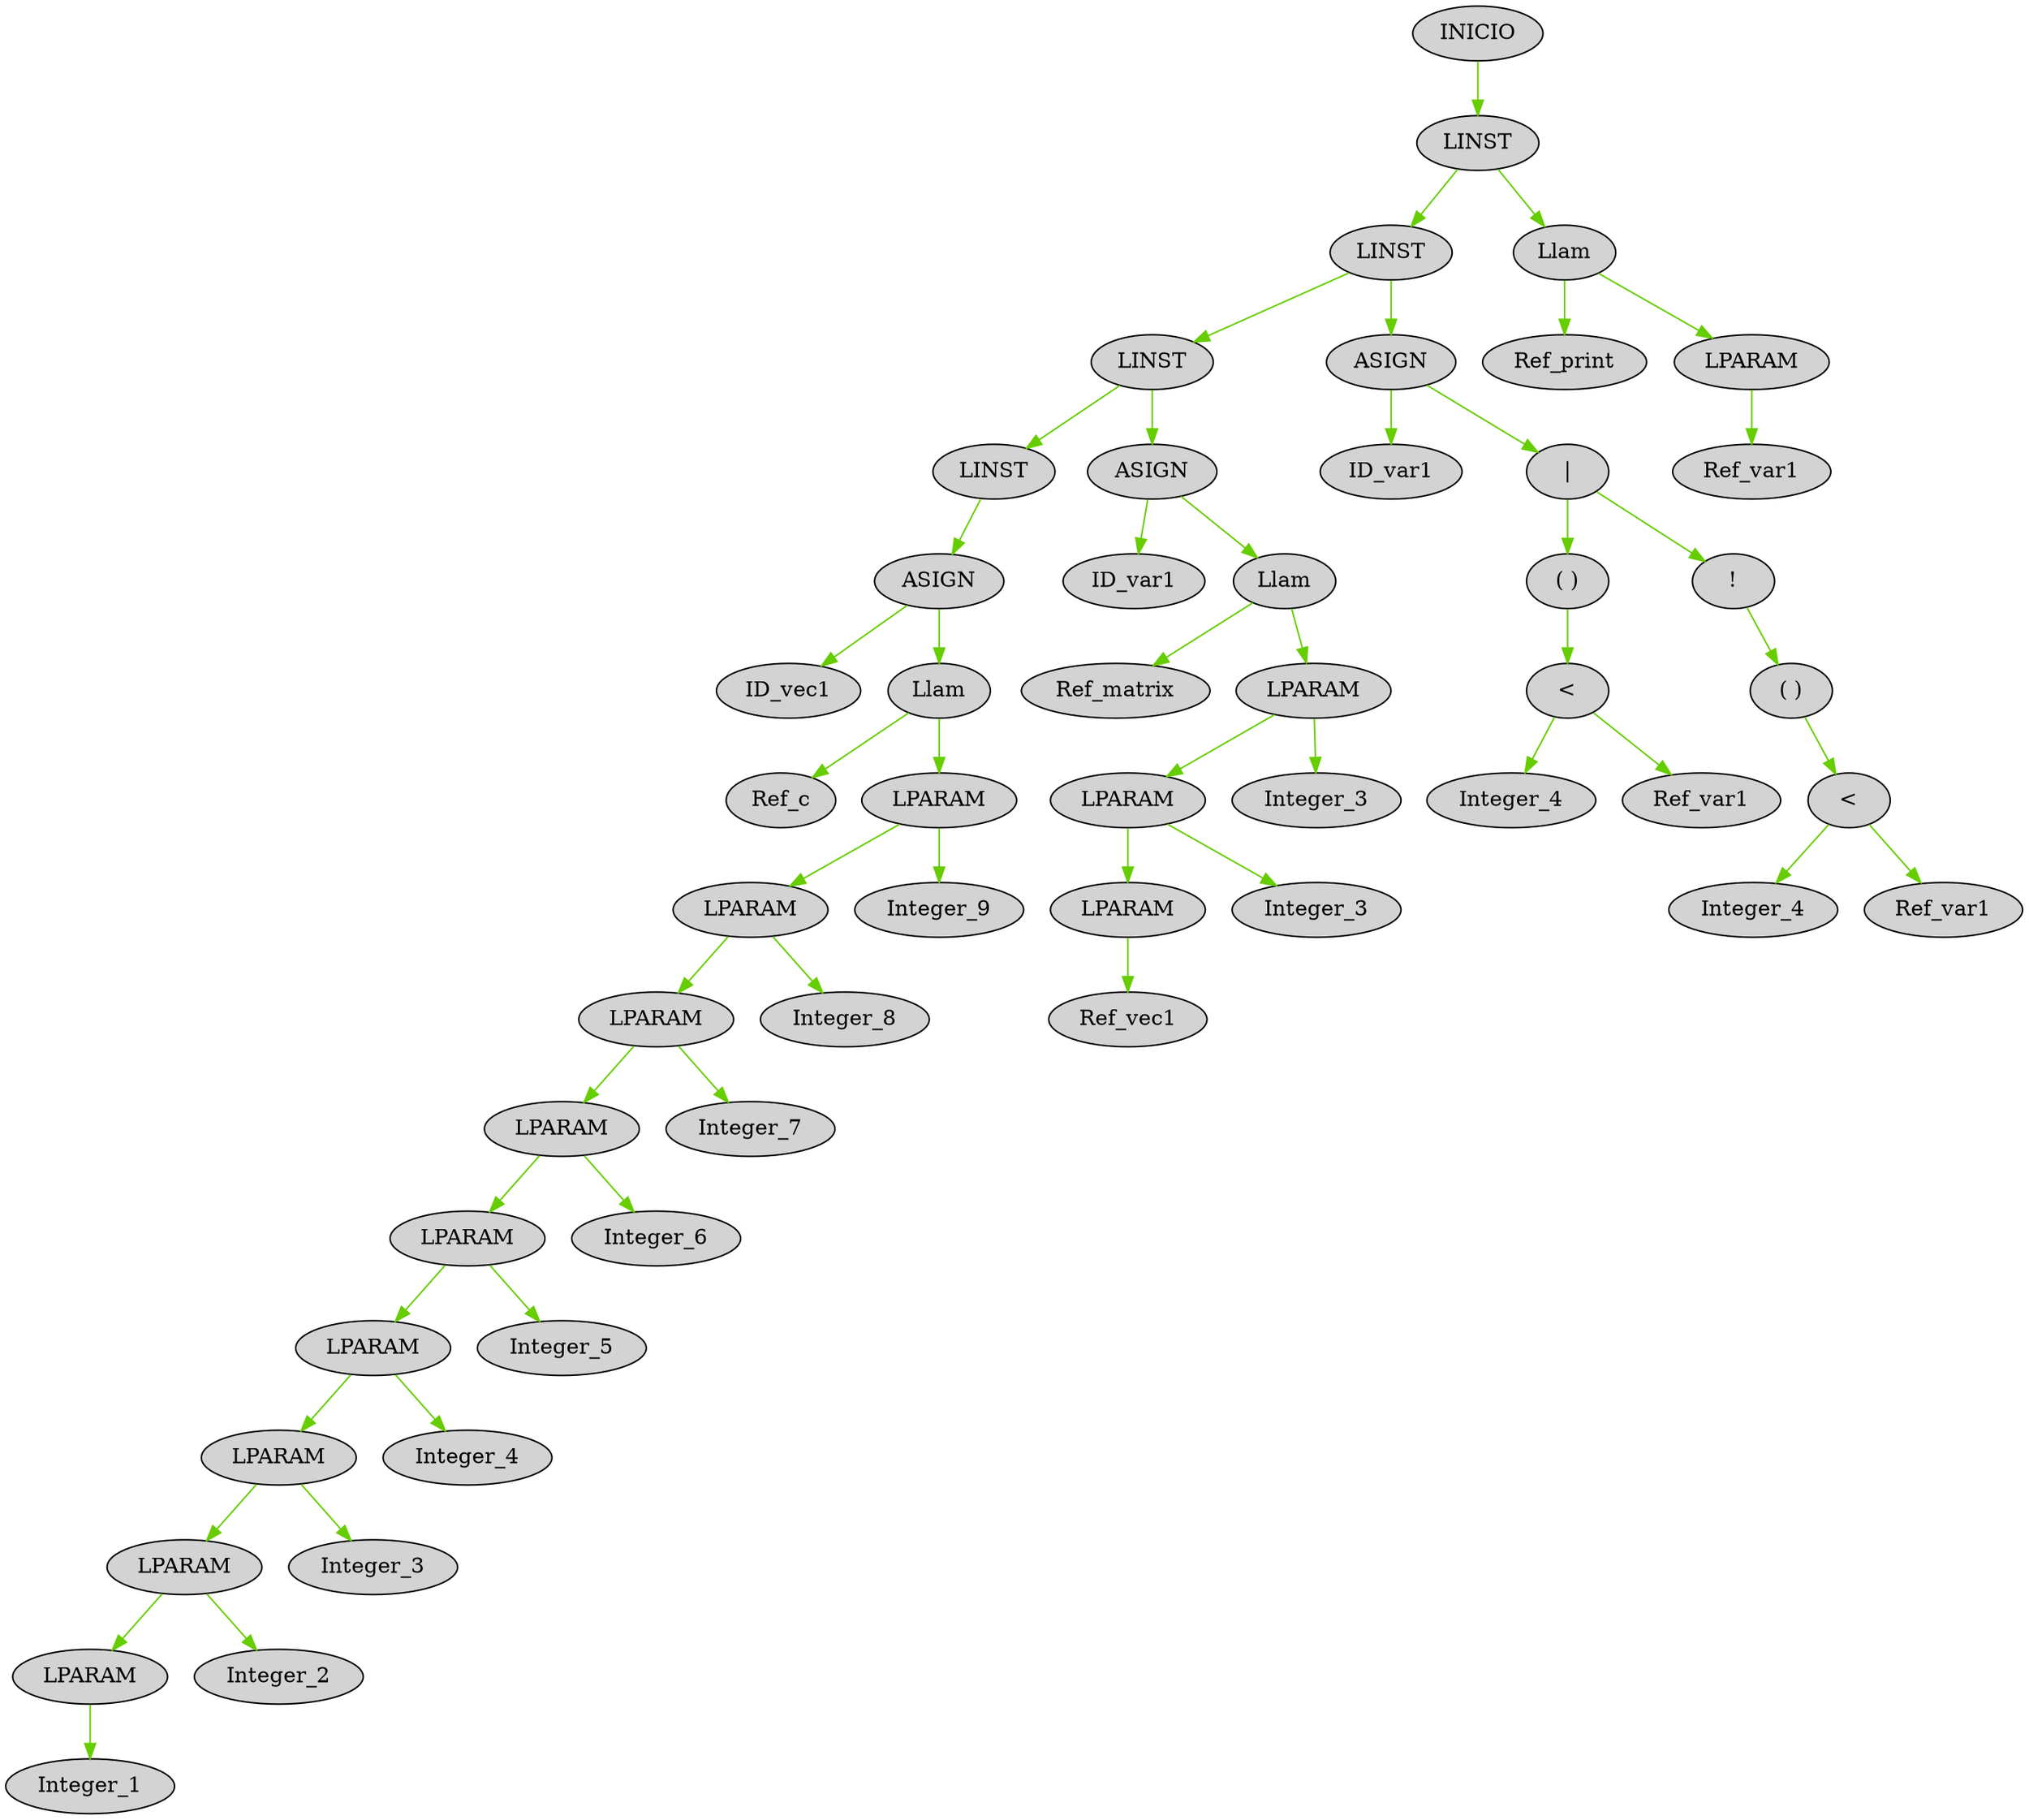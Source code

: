 digraph G { node[shape=oval, style=filled, collor=coral]; edge[color=chartreuse3]; rankdir=UD 

"156" [label="INICIO"]
"155" [label="LINST"]
"156" -> "155"
"155" [label="LINST"]
"150" [label="LINST"]
"155" -> "150"
"150" [label="LINST"]
"137" [label="LINST"]
"150" -> "137"
"137" [label="LINST"]
"126" [label="LINST"]
"137" -> "126"
"126" [label="LINST"]
"125" [label="ASIGN"]
"126" -> "125"
"125" [label="ASIGN"]
"124" [label="ID_vec1"]
"125" -> "124"
"125" [label="ASIGN"]
"123" [label="Llam"]
"125" -> "123"
"123" [label="Llam"]
"122" [label="Ref_c"]
"123" -> "122"
"123" [label="Llam"]
"121" [label="LPARAM"]
"123" -> "121"
"121" [label="LPARAM"]
"119" [label="LPARAM"]
"121" -> "119"
"119" [label="LPARAM"]
"117" [label="LPARAM"]
"119" -> "117"
"117" [label="LPARAM"]
"115" [label="LPARAM"]
"117" -> "115"
"115" [label="LPARAM"]
"113" [label="LPARAM"]
"115" -> "113"
"113" [label="LPARAM"]
"111" [label="LPARAM"]
"113" -> "111"
"111" [label="LPARAM"]
"109" [label="LPARAM"]
"111" -> "109"
"109" [label="LPARAM"]
"107" [label="LPARAM"]
"109" -> "107"
"107" [label="LPARAM"]
"105" [label="LPARAM"]
"107" -> "105"
"105" [label="LPARAM"]
"104" [label="Integer_1"]
"105" -> "104"
"107" [label="LPARAM"]
"106" [label="Integer_2"]
"107" -> "106"
"109" [label="LPARAM"]
"108" [label="Integer_3"]
"109" -> "108"
"111" [label="LPARAM"]
"110" [label="Integer_4"]
"111" -> "110"
"113" [label="LPARAM"]
"112" [label="Integer_5"]
"113" -> "112"
"115" [label="LPARAM"]
"114" [label="Integer_6"]
"115" -> "114"
"117" [label="LPARAM"]
"116" [label="Integer_7"]
"117" -> "116"
"119" [label="LPARAM"]
"118" [label="Integer_8"]
"119" -> "118"
"121" [label="LPARAM"]
"120" [label="Integer_9"]
"121" -> "120"
"137" [label="LINST"]
"136" [label="ASIGN"]
"137" -> "136"
"136" [label="ASIGN"]
"135" [label="ID_var1"]
"136" -> "135"
"136" [label="ASIGN"]
"134" [label="Llam"]
"136" -> "134"
"134" [label="Llam"]
"133" [label="Ref_matrix"]
"134" -> "133"
"134" [label="Llam"]
"132" [label="LPARAM"]
"134" -> "132"
"132" [label="LPARAM"]
"130" [label="LPARAM"]
"132" -> "130"
"130" [label="LPARAM"]
"128" [label="LPARAM"]
"130" -> "128"
"128" [label="LPARAM"]
"127" [label="Ref_vec1"]
"128" -> "127"
"130" [label="LPARAM"]
"129" [label="Integer_3"]
"130" -> "129"
"132" [label="LPARAM"]
"131" [label="Integer_3"]
"132" -> "131"
"150" [label="LINST"]
"149" [label="ASIGN"]
"150" -> "149"
"149" [label="ASIGN"]
"148" [label="ID_var1"]
"149" -> "148"
"149" [label="ASIGN"]
"147" [label="|"]
"149" -> "147"
"147" [label="|"]
"141" [label="( )"]
"147" -> "141"
"141" [label="( )"]
"140" [label="<"]
"141" -> "140"
"140" [label="<"]
"138" [label="Integer_4"]
"140" -> "138"
"140" [label="<"]
"139" [label="Ref_var1"]
"140" -> "139"
"147" [label="|"]
"146" [label="!"]
"147" -> "146"
"146" [label="!"]
"145" [label="( )"]
"146" -> "145"
"145" [label="( )"]
"144" [label="<"]
"145" -> "144"
"144" [label="<"]
"142" [label="Integer_4"]
"144" -> "142"
"144" [label="<"]
"143" [label="Ref_var1"]
"144" -> "143"
"155" [label="LINST"]
"154" [label="Llam"]
"155" -> "154"
"154" [label="Llam"]
"153" [label="Ref_print"]
"154" -> "153"
"154" [label="Llam"]
"152" [label="LPARAM"]
"154" -> "152"
"152" [label="LPARAM"]
"151" [label="Ref_var1"]
"152" -> "151"

}

